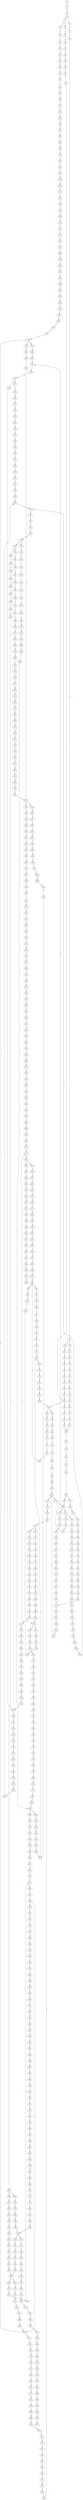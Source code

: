 strict digraph  {
	S0 -> S1 [ label = G ];
	S1 -> S2 [ label = T ];
	S2 -> S3 [ label = G ];
	S2 -> S4 [ label = C ];
	S3 -> S5 [ label = A ];
	S3 -> S6 [ label = C ];
	S4 -> S7 [ label = G ];
	S5 -> S8 [ label = C ];
	S6 -> S9 [ label = C ];
	S7 -> S10 [ label = C ];
	S8 -> S11 [ label = G ];
	S9 -> S12 [ label = G ];
	S10 -> S13 [ label = G ];
	S11 -> S14 [ label = T ];
	S12 -> S15 [ label = C ];
	S13 -> S16 [ label = C ];
	S13 -> S17 [ label = T ];
	S14 -> S18 [ label = G ];
	S15 -> S19 [ label = C ];
	S16 -> S20 [ label = A ];
	S17 -> S21 [ label = A ];
	S18 -> S22 [ label = G ];
	S19 -> S23 [ label = G ];
	S20 -> S24 [ label = G ];
	S21 -> S25 [ label = G ];
	S22 -> S26 [ label = G ];
	S23 -> S27 [ label = G ];
	S24 -> S28 [ label = C ];
	S25 -> S29 [ label = C ];
	S26 -> S30 [ label = T ];
	S27 -> S31 [ label = T ];
	S28 -> S32 [ label = C ];
	S29 -> S33 [ label = C ];
	S30 -> S34 [ label = A ];
	S31 -> S35 [ label = G ];
	S32 -> S36 [ label = G ];
	S33 -> S37 [ label = G ];
	S34 -> S38 [ label = C ];
	S35 -> S39 [ label = G ];
	S36 -> S40 [ label = G ];
	S37 -> S41 [ label = C ];
	S38 -> S42 [ label = T ];
	S39 -> S43 [ label = T ];
	S39 -> S44 [ label = A ];
	S40 -> S45 [ label = T ];
	S41 -> S46 [ label = T ];
	S42 -> S47 [ label = A ];
	S43 -> S48 [ label = G ];
	S43 -> S49 [ label = T ];
	S44 -> S50 [ label = A ];
	S45 -> S51 [ label = G ];
	S46 -> S52 [ label = G ];
	S47 -> S53 [ label = T ];
	S48 -> S54 [ label = G ];
	S49 -> S55 [ label = A ];
	S50 -> S56 [ label = G ];
	S51 -> S39 [ label = G ];
	S52 -> S57 [ label = G ];
	S53 -> S58 [ label = T ];
	S54 -> S59 [ label = A ];
	S55 -> S60 [ label = G ];
	S56 -> S61 [ label = A ];
	S57 -> S62 [ label = A ];
	S58 -> S63 [ label = G ];
	S59 -> S64 [ label = A ];
	S60 -> S65 [ label = A ];
	S61 -> S66 [ label = A ];
	S62 -> S67 [ label = A ];
	S63 -> S68 [ label = G ];
	S64 -> S69 [ label = C ];
	S65 -> S70 [ label = A ];
	S66 -> S71 [ label = C ];
	S67 -> S72 [ label = G ];
	S68 -> S73 [ label = A ];
	S69 -> S74 [ label = C ];
	S70 -> S75 [ label = G ];
	S71 -> S76 [ label = G ];
	S72 -> S77 [ label = A ];
	S73 -> S78 [ label = A ];
	S74 -> S79 [ label = T ];
	S75 -> S80 [ label = G ];
	S76 -> S81 [ label = G ];
	S77 -> S66 [ label = A ];
	S78 -> S82 [ label = C ];
	S79 -> S83 [ label = C ];
	S80 -> S84 [ label = G ];
	S81 -> S85 [ label = C ];
	S82 -> S86 [ label = G ];
	S83 -> S87 [ label = G ];
	S84 -> S88 [ label = G ];
	S85 -> S89 [ label = A ];
	S86 -> S90 [ label = G ];
	S87 -> S91 [ label = G ];
	S88 -> S92 [ label = T ];
	S88 -> S93 [ label = G ];
	S89 -> S94 [ label = C ];
	S90 -> S95 [ label = T ];
	S91 -> S96 [ label = C ];
	S92 -> S97 [ label = C ];
	S93 -> S98 [ label = T ];
	S94 -> S99 [ label = C ];
	S94 -> S100 [ label = T ];
	S95 -> S101 [ label = A ];
	S96 -> S102 [ label = A ];
	S97 -> S103 [ label = T ];
	S98 -> S104 [ label = C ];
	S99 -> S105 [ label = G ];
	S100 -> S106 [ label = G ];
	S101 -> S107 [ label = C ];
	S102 -> S108 [ label = C ];
	S103 -> S109 [ label = C ];
	S104 -> S110 [ label = C ];
	S105 -> S111 [ label = A ];
	S105 -> S112 [ label = G ];
	S106 -> S113 [ label = G ];
	S107 -> S114 [ label = G ];
	S108 -> S115 [ label = G ];
	S108 -> S116 [ label = C ];
	S109 -> S117 [ label = T ];
	S110 -> S118 [ label = G ];
	S111 -> S119 [ label = G ];
	S111 -> S120 [ label = A ];
	S112 -> S121 [ label = G ];
	S113 -> S122 [ label = G ];
	S114 -> S123 [ label = A ];
	S115 -> S124 [ label = C ];
	S116 -> S105 [ label = G ];
	S117 -> S125 [ label = C ];
	S118 -> S126 [ label = C ];
	S118 -> S127 [ label = T ];
	S119 -> S128 [ label = T ];
	S120 -> S129 [ label = T ];
	S121 -> S130 [ label = A ];
	S122 -> S131 [ label = A ];
	S123 -> S132 [ label = A ];
	S124 -> S133 [ label = G ];
	S125 -> S134 [ label = G ];
	S126 -> S135 [ label = C ];
	S127 -> S136 [ label = C ];
	S128 -> S137 [ label = C ];
	S129 -> S138 [ label = G ];
	S130 -> S139 [ label = A ];
	S131 -> S140 [ label = A ];
	S132 -> S141 [ label = G ];
	S133 -> S142 [ label = C ];
	S134 -> S143 [ label = T ];
	S135 -> S144 [ label = G ];
	S136 -> S145 [ label = G ];
	S137 -> S146 [ label = C ];
	S138 -> S147 [ label = T ];
	S139 -> S148 [ label = T ];
	S140 -> S149 [ label = C ];
	S141 -> S150 [ label = A ];
	S142 -> S151 [ label = G ];
	S143 -> S152 [ label = G ];
	S144 -> S153 [ label = G ];
	S145 -> S154 [ label = G ];
	S146 -> S155 [ label = A ];
	S147 -> S156 [ label = A ];
	S148 -> S157 [ label = T ];
	S149 -> S158 [ label = T ];
	S150 -> S159 [ label = A ];
	S151 -> S160 [ label = C ];
	S151 -> S161 [ label = G ];
	S152 -> S162 [ label = G ];
	S153 -> S163 [ label = A ];
	S154 -> S164 [ label = A ];
	S155 -> S165 [ label = G ];
	S156 -> S166 [ label = G ];
	S157 -> S167 [ label = G ];
	S158 -> S168 [ label = G ];
	S159 -> S169 [ label = G ];
	S160 -> S170 [ label = G ];
	S161 -> S171 [ label = C ];
	S162 -> S172 [ label = T ];
	S163 -> S173 [ label = A ];
	S164 -> S174 [ label = A ];
	S165 -> S175 [ label = T ];
	S165 -> S176 [ label = C ];
	S166 -> S177 [ label = T ];
	S167 -> S178 [ label = A ];
	S168 -> S179 [ label = G ];
	S169 -> S180 [ label = T ];
	S170 -> S181 [ label = T ];
	S171 -> S182 [ label = T ];
	S172 -> S183 [ label = A ];
	S173 -> S184 [ label = C ];
	S174 -> S185 [ label = C ];
	S175 -> S186 [ label = A ];
	S176 -> S187 [ label = T ];
	S177 -> S188 [ label = T ];
	S178 -> S189 [ label = A ];
	S179 -> S190 [ label = A ];
	S180 -> S191 [ label = G ];
	S181 -> S192 [ label = C ];
	S182 -> S193 [ label = G ];
	S183 -> S194 [ label = C ];
	S184 -> S195 [ label = T ];
	S185 -> S196 [ label = A ];
	S185 -> S197 [ label = T ];
	S186 -> S198 [ label = G ];
	S187 -> S199 [ label = T ];
	S188 -> S200 [ label = T ];
	S189 -> S201 [ label = C ];
	S190 -> S202 [ label = C ];
	S191 -> S203 [ label = T ];
	S192 -> S204 [ label = G ];
	S193 -> S205 [ label = G ];
	S194 -> S206 [ label = C ];
	S195 -> S207 [ label = G ];
	S196 -> S208 [ label = G ];
	S197 -> S209 [ label = A ];
	S198 -> S210 [ label = G ];
	S199 -> S211 [ label = C ];
	S200 -> S212 [ label = C ];
	S201 -> S213 [ label = C ];
	S202 -> S214 [ label = C ];
	S203 -> S215 [ label = C ];
	S204 -> S216 [ label = A ];
	S205 -> S217 [ label = A ];
	S206 -> S218 [ label = G ];
	S207 -> S219 [ label = C ];
	S208 -> S220 [ label = G ];
	S209 -> S221 [ label = C ];
	S210 -> S222 [ label = G ];
	S211 -> S223 [ label = A ];
	S212 -> S224 [ label = A ];
	S213 -> S225 [ label = C ];
	S214 -> S226 [ label = C ];
	S215 -> S227 [ label = C ];
	S216 -> S228 [ label = C ];
	S217 -> S229 [ label = A ];
	S218 -> S230 [ label = G ];
	S219 -> S231 [ label = A ];
	S220 -> S232 [ label = A ];
	S221 -> S233 [ label = A ];
	S222 -> S234 [ label = T ];
	S223 -> S235 [ label = C ];
	S224 -> S236 [ label = C ];
	S225 -> S237 [ label = G ];
	S226 -> S238 [ label = G ];
	S227 -> S239 [ label = T ];
	S228 -> S240 [ label = G ];
	S229 -> S241 [ label = T ];
	S230 -> S242 [ label = T ];
	S231 -> S243 [ label = A ];
	S232 -> S244 [ label = A ];
	S233 -> S245 [ label = A ];
	S234 -> S246 [ label = C ];
	S235 -> S247 [ label = G ];
	S236 -> S248 [ label = T ];
	S237 -> S249 [ label = T ];
	S238 -> S250 [ label = T ];
	S239 -> S251 [ label = G ];
	S240 -> S252 [ label = C ];
	S241 -> S253 [ label = G ];
	S242 -> S254 [ label = G ];
	S243 -> S255 [ label = C ];
	S244 -> S256 [ label = T ];
	S245 -> S257 [ label = C ];
	S246 -> S258 [ label = A ];
	S247 -> S259 [ label = C ];
	S248 -> S260 [ label = C ];
	S249 -> S261 [ label = C ];
	S250 -> S262 [ label = C ];
	S251 -> S263 [ label = G ];
	S252 -> S264 [ label = G ];
	S253 -> S265 [ label = G ];
	S254 -> S266 [ label = G ];
	S255 -> S267 [ label = C ];
	S256 -> S268 [ label = A ];
	S257 -> S269 [ label = G ];
	S258 -> S270 [ label = C ];
	S259 -> S271 [ label = C ];
	S260 -> S272 [ label = C ];
	S261 -> S273 [ label = T ];
	S262 -> S273 [ label = T ];
	S263 -> S274 [ label = C ];
	S264 -> S275 [ label = C ];
	S265 -> S276 [ label = G ];
	S266 -> S43 [ label = T ];
	S267 -> S277 [ label = A ];
	S268 -> S278 [ label = G ];
	S269 -> S279 [ label = A ];
	S270 -> S280 [ label = T ];
	S271 -> S281 [ label = C ];
	S272 -> S282 [ label = T ];
	S273 -> S283 [ label = C ];
	S274 -> S284 [ label = C ];
	S275 -> S285 [ label = C ];
	S276 -> S286 [ label = G ];
	S277 -> S287 [ label = G ];
	S278 -> S288 [ label = T ];
	S279 -> S289 [ label = A ];
	S280 -> S290 [ label = C ];
	S281 -> S291 [ label = T ];
	S282 -> S292 [ label = T ];
	S283 -> S293 [ label = G ];
	S284 -> S294 [ label = T ];
	S285 -> S295 [ label = T ];
	S286 -> S296 [ label = T ];
	S287 -> S297 [ label = A ];
	S288 -> S298 [ label = C ];
	S289 -> S299 [ label = A ];
	S290 -> S300 [ label = G ];
	S291 -> S301 [ label = T ];
	S292 -> S302 [ label = T ];
	S293 -> S303 [ label = G ];
	S294 -> S304 [ label = G ];
	S295 -> S305 [ label = C ];
	S296 -> S306 [ label = C ];
	S297 -> S307 [ label = A ];
	S298 -> S308 [ label = T ];
	S299 -> S309 [ label = A ];
	S300 -> S310 [ label = C ];
	S301 -> S311 [ label = C ];
	S302 -> S312 [ label = C ];
	S303 -> S313 [ label = C ];
	S304 -> S314 [ label = G ];
	S305 -> S315 [ label = G ];
	S306 -> S316 [ label = C ];
	S307 -> S317 [ label = C ];
	S308 -> S318 [ label = C ];
	S309 -> S319 [ label = C ];
	S310 -> S320 [ label = T ];
	S311 -> S321 [ label = A ];
	S312 -> S322 [ label = A ];
	S313 -> S323 [ label = A ];
	S314 -> S324 [ label = G ];
	S315 -> S325 [ label = G ];
	S316 -> S118 [ label = G ];
	S317 -> S326 [ label = A ];
	S318 -> S327 [ label = T ];
	S319 -> S328 [ label = A ];
	S320 -> S329 [ label = T ];
	S321 -> S330 [ label = T ];
	S322 -> S331 [ label = T ];
	S323 -> S108 [ label = C ];
	S324 -> S332 [ label = T ];
	S325 -> S333 [ label = G ];
	S326 -> S334 [ label = G ];
	S327 -> S335 [ label = C ];
	S328 -> S336 [ label = G ];
	S329 -> S337 [ label = C ];
	S330 -> S338 [ label = C ];
	S331 -> S339 [ label = C ];
	S332 -> S340 [ label = C ];
	S333 -> S341 [ label = C ];
	S334 -> S342 [ label = C ];
	S335 -> S343 [ label = T ];
	S336 -> S344 [ label = A ];
	S337 -> S345 [ label = A ];
	S338 -> S346 [ label = C ];
	S339 -> S347 [ label = C ];
	S340 -> S348 [ label = C ];
	S341 -> S349 [ label = T ];
	S342 -> S350 [ label = C ];
	S343 -> S351 [ label = G ];
	S344 -> S352 [ label = A ];
	S345 -> S353 [ label = T ];
	S346 -> S354 [ label = A ];
	S347 -> S354 [ label = A ];
	S348 -> S355 [ label = C ];
	S349 -> S356 [ label = C ];
	S350 -> S357 [ label = G ];
	S351 -> S358 [ label = A ];
	S352 -> S359 [ label = G ];
	S353 -> S360 [ label = C ];
	S354 -> S361 [ label = G ];
	S355 -> S362 [ label = G ];
	S356 -> S363 [ label = A ];
	S357 -> S364 [ label = T ];
	S358 -> S365 [ label = G ];
	S359 -> S366 [ label = G ];
	S360 -> S346 [ label = C ];
	S361 -> S367 [ label = A ];
	S362 -> S368 [ label = A ];
	S363 -> S369 [ label = C ];
	S364 -> S370 [ label = C ];
	S365 -> S371 [ label = T ];
	S366 -> S372 [ label = G ];
	S367 -> S373 [ label = A ];
	S368 -> S374 [ label = G ];
	S368 -> S375 [ label = A ];
	S369 -> S376 [ label = G ];
	S370 -> S377 [ label = C ];
	S371 -> S378 [ label = A ];
	S372 -> S88 [ label = G ];
	S373 -> S379 [ label = C ];
	S374 -> S380 [ label = T ];
	S375 -> S381 [ label = G ];
	S376 -> S382 [ label = T ];
	S377 -> S383 [ label = T ];
	S379 -> S384 [ label = C ];
	S380 -> S385 [ label = C ];
	S381 -> S386 [ label = T ];
	S382 -> S387 [ label = C ];
	S383 -> S388 [ label = C ];
	S384 -> S389 [ label = A ];
	S384 -> S390 [ label = G ];
	S385 -> S146 [ label = C ];
	S386 -> S391 [ label = C ];
	S387 -> S392 [ label = C ];
	S388 -> S393 [ label = T ];
	S389 -> S394 [ label = G ];
	S389 -> S395 [ label = C ];
	S390 -> S396 [ label = G ];
	S391 -> S397 [ label = G ];
	S392 -> S398 [ label = A ];
	S393 -> S399 [ label = T ];
	S393 -> S400 [ label = G ];
	S394 -> S401 [ label = A ];
	S395 -> S402 [ label = C ];
	S396 -> S403 [ label = A ];
	S397 -> S404 [ label = C ];
	S397 -> S405 [ label = A ];
	S398 -> S406 [ label = G ];
	S399 -> S407 [ label = C ];
	S400 -> S408 [ label = T ];
	S401 -> S409 [ label = C ];
	S402 -> S410 [ label = A ];
	S403 -> S411 [ label = C ];
	S404 -> S412 [ label = G ];
	S405 -> S413 [ label = G ];
	S406 -> S414 [ label = C ];
	S407 -> S415 [ label = T ];
	S408 -> S416 [ label = C ];
	S409 -> S417 [ label = T ];
	S410 -> S418 [ label = C ];
	S411 -> S419 [ label = G ];
	S412 -> S420 [ label = G ];
	S413 -> S421 [ label = G ];
	S414 -> S187 [ label = T ];
	S415 -> S422 [ label = C ];
	S416 -> S423 [ label = G ];
	S417 -> S424 [ label = C ];
	S418 -> S425 [ label = C ];
	S419 -> S426 [ label = C ];
	S420 -> S427 [ label = C ];
	S421 -> S428 [ label = T ];
	S422 -> S429 [ label = G ];
	S423 -> S430 [ label = T ];
	S424 -> S431 [ label = C ];
	S425 -> S432 [ label = C ];
	S426 -> S433 [ label = C ];
	S427 -> S434 [ label = T ];
	S428 -> S435 [ label = A ];
	S429 -> S436 [ label = G ];
	S430 -> S437 [ label = G ];
	S431 -> S438 [ label = C ];
	S432 -> S439 [ label = C ];
	S433 -> S440 [ label = C ];
	S434 -> S441 [ label = A ];
	S435 -> S442 [ label = T ];
	S436 -> S443 [ label = A ];
	S437 -> S444 [ label = G ];
	S438 -> S445 [ label = A ];
	S439 -> S446 [ label = T ];
	S440 -> S447 [ label = A ];
	S441 -> S448 [ label = T ];
	S442 -> S449 [ label = A ];
	S443 -> S450 [ label = G ];
	S444 -> S451 [ label = T ];
	S445 -> S452 [ label = T ];
	S446 -> S453 [ label = T ];
	S447 -> S454 [ label = T ];
	S448 -> S455 [ label = A ];
	S449 -> S456 [ label = A ];
	S450 -> S457 [ label = A ];
	S451 -> S183 [ label = A ];
	S452 -> S458 [ label = C ];
	S453 -> S459 [ label = C ];
	S454 -> S460 [ label = C ];
	S455 -> S461 [ label = G ];
	S456 -> S462 [ label = G ];
	S457 -> S463 [ label = G ];
	S458 -> S464 [ label = T ];
	S459 -> S465 [ label = C ];
	S459 -> S466 [ label = G ];
	S460 -> S467 [ label = G ];
	S461 -> S468 [ label = T ];
	S462 -> S469 [ label = T ];
	S463 -> S470 [ label = G ];
	S464 -> S471 [ label = G ];
	S465 -> S472 [ label = T ];
	S466 -> S473 [ label = A ];
	S467 -> S474 [ label = T ];
	S468 -> S475 [ label = A ];
	S469 -> S476 [ label = C ];
	S470 -> S477 [ label = T ];
	S471 -> S478 [ label = C ];
	S472 -> S479 [ label = G ];
	S473 -> S480 [ label = T ];
	S474 -> S481 [ label = C ];
	S475 -> S482 [ label = G ];
	S476 -> S483 [ label = G ];
	S477 -> S484 [ label = C ];
	S478 -> S485 [ label = C ];
	S479 -> S486 [ label = T ];
	S480 -> S487 [ label = C ];
	S481 -> S488 [ label = C ];
	S482 -> S489 [ label = C ];
	S483 -> S490 [ label = T ];
	S484 -> S491 [ label = C ];
	S485 -> S492 [ label = A ];
	S486 -> S493 [ label = C ];
	S487 -> S494 [ label = G ];
	S488 -> S495 [ label = T ];
	S489 -> S496 [ label = C ];
	S490 -> S497 [ label = G ];
	S491 -> S498 [ label = C ];
	S492 -> S499 [ label = G ];
	S493 -> S500 [ label = C ];
	S494 -> S501 [ label = T ];
	S495 -> S502 [ label = C ];
	S496 -> S503 [ label = G ];
	S497 -> S504 [ label = G ];
	S498 -> S505 [ label = A ];
	S498 -> S506 [ label = G ];
	S499 -> S507 [ label = T ];
	S500 -> S508 [ label = T ];
	S501 -> S509 [ label = T ];
	S502 -> S393 [ label = T ];
	S503 -> S510 [ label = A ];
	S504 -> S451 [ label = T ];
	S505 -> S511 [ label = G ];
	S506 -> S512 [ label = G ];
	S506 -> S368 [ label = A ];
	S507 -> S513 [ label = C ];
	S508 -> S514 [ label = A ];
	S508 -> S515 [ label = T ];
	S509 -> S516 [ label = T ];
	S510 -> S517 [ label = A ];
	S511 -> S518 [ label = A ];
	S512 -> S519 [ label = A ];
	S513 -> S520 [ label = G ];
	S514 -> S521 [ label = C ];
	S515 -> S522 [ label = G ];
	S516 -> S523 [ label = G ];
	S517 -> S524 [ label = A ];
	S518 -> S525 [ label = G ];
	S519 -> S526 [ label = G ];
	S520 -> S527 [ label = T ];
	S521 -> S528 [ label = T ];
	S522 -> S529 [ label = T ];
	S523 -> S530 [ label = T ];
	S524 -> S531 [ label = C ];
	S525 -> S532 [ label = C ];
	S526 -> S533 [ label = G ];
	S527 -> S534 [ label = A ];
	S528 -> S535 [ label = A ];
	S529 -> S536 [ label = A ];
	S530 -> S537 [ label = A ];
	S531 -> S538 [ label = C ];
	S532 -> S539 [ label = C ];
	S533 -> S540 [ label = C ];
	S534 -> S541 [ label = A ];
	S535 -> S542 [ label = C ];
	S536 -> S543 [ label = G ];
	S537 -> S544 [ label = G ];
	S538 -> S545 [ label = C ];
	S539 -> S546 [ label = A ];
	S540 -> S547 [ label = G ];
	S541 -> S548 [ label = G ];
	S542 -> S549 [ label = C ];
	S543 -> S550 [ label = G ];
	S544 -> S551 [ label = G ];
	S545 -> S552 [ label = C ];
	S546 -> S553 [ label = C ];
	S547 -> S554 [ label = T ];
	S548 -> S555 [ label = A ];
	S549 -> S556 [ label = A ];
	S550 -> S557 [ label = A ];
	S551 -> S557 [ label = A ];
	S552 -> S558 [ label = G ];
	S553 -> S559 [ label = G ];
	S554 -> S560 [ label = G ];
	S555 -> S561 [ label = C ];
	S556 -> S562 [ label = G ];
	S557 -> S563 [ label = G ];
	S557 -> S564 [ label = A ];
	S558 -> S565 [ label = A ];
	S559 -> S566 [ label = G ];
	S560 -> S567 [ label = G ];
	S561 -> S568 [ label = G ];
	S562 -> S569 [ label = G ];
	S563 -> S570 [ label = A ];
	S564 -> S571 [ label = A ];
	S565 -> S572 [ label = C ];
	S566 -> S573 [ label = T ];
	S567 -> S574 [ label = T ];
	S568 -> S575 [ label = G ];
	S569 -> S576 [ label = A ];
	S570 -> S577 [ label = G ];
	S571 -> S578 [ label = G ];
	S572 -> S579 [ label = T ];
	S573 -> S580 [ label = T ];
	S574 -> S581 [ label = A ];
	S575 -> S582 [ label = C ];
	S576 -> S583 [ label = G ];
	S577 -> S584 [ label = G ];
	S578 -> S585 [ label = G ];
	S579 -> S586 [ label = A ];
	S580 -> S587 [ label = A ];
	S581 -> S588 [ label = T ];
	S582 -> S589 [ label = T ];
	S583 -> S590 [ label = A ];
	S584 -> S477 [ label = T ];
	S585 -> S591 [ label = T ];
	S586 -> S592 [ label = G ];
	S587 -> S593 [ label = C ];
	S588 -> S594 [ label = G ];
	S589 -> S595 [ label = C ];
	S590 -> S596 [ label = G ];
	S591 -> S597 [ label = C ];
	S592 -> S598 [ label = A ];
	S593 -> S599 [ label = T ];
	S594 -> S600 [ label = A ];
	S595 -> S601 [ label = T ];
	S596 -> S602 [ label = T ];
	S597 -> S603 [ label = C ];
	S598 -> S604 [ label = A ];
	S599 -> S605 [ label = G ];
	S600 -> S606 [ label = G ];
	S601 -> S607 [ label = C ];
	S602 -> S608 [ label = C ];
	S603 -> S609 [ label = C ];
	S604 -> S610 [ label = T ];
	S605 -> S611 [ label = C ];
	S606 -> S612 [ label = C ];
	S607 -> S613 [ label = G ];
	S608 -> S614 [ label = A ];
	S609 -> S506 [ label = G ];
	S610 -> S615 [ label = C ];
	S611 -> S616 [ label = A ];
	S612 -> S617 [ label = G ];
	S613 -> S618 [ label = A ];
	S614 -> S619 [ label = G ];
	S615 -> S620 [ label = G ];
	S616 -> S621 [ label = G ];
	S617 -> S622 [ label = G ];
	S618 -> S623 [ label = A ];
	S619 -> S624 [ label = G ];
	S620 -> S625 [ label = G ];
	S621 -> S626 [ label = A ];
	S622 -> S627 [ label = T ];
	S623 -> S628 [ label = G ];
	S624 -> S629 [ label = A ];
	S625 -> S630 [ label = G ];
	S626 -> S631 [ label = C ];
	S627 -> S632 [ label = C ];
	S628 -> S633 [ label = T ];
	S629 -> S634 [ label = C ];
	S630 -> S635 [ label = T ];
	S631 -> S636 [ label = G ];
	S632 -> S637 [ label = G ];
	S633 -> S638 [ label = C ];
	S634 -> S639 [ label = C ];
	S635 -> S640 [ label = A ];
	S636 -> S641 [ label = G ];
	S637 -> S642 [ label = C ];
	S638 -> S397 [ label = G ];
	S639 -> S643 [ label = A ];
	S640 -> S644 [ label = T ];
	S641 -> S645 [ label = A ];
	S642 -> S646 [ label = A ];
	S643 -> S647 [ label = G ];
	S644 -> S648 [ label = C ];
	S645 -> S649 [ label = C ];
	S646 -> S650 [ label = C ];
	S647 -> S651 [ label = T ];
	S648 -> S652 [ label = C ];
	S649 -> S653 [ label = A ];
	S650 -> S654 [ label = G ];
	S651 -> S655 [ label = C ];
	S652 -> S656 [ label = C ];
	S653 -> S657 [ label = C ];
	S654 -> S658 [ label = C ];
	S655 -> S659 [ label = T ];
	S656 -> S660 [ label = G ];
	S657 -> S661 [ label = A ];
	S658 -> S662 [ label = G ];
	S659 -> S663 [ label = C ];
	S660 -> S664 [ label = A ];
	S661 -> S665 [ label = C ];
	S662 -> S142 [ label = C ];
	S663 -> S666 [ label = T ];
	S664 -> S667 [ label = A ];
	S665 -> S668 [ label = C ];
	S666 -> S669 [ label = G ];
	S667 -> S670 [ label = A ];
	S668 -> S671 [ label = T ];
	S669 -> S672 [ label = T ];
	S670 -> S673 [ label = G ];
	S671 -> S674 [ label = C ];
	S672 -> S675 [ label = A ];
	S673 -> S676 [ label = T ];
	S674 -> S677 [ label = T ];
	S676 -> S678 [ label = G ];
	S677 -> S679 [ label = A ];
	S678 -> S680 [ label = T ];
	S679 -> S681 [ label = G ];
	S680 -> S682 [ label = C ];
	S681 -> S683 [ label = A ];
	S682 -> S684 [ label = G ];
	S683 -> S685 [ label = A ];
	S684 -> S686 [ label = T ];
	S685 -> S687 [ label = C ];
	S686 -> S688 [ label = C ];
	S687 -> S689 [ label = G ];
	S688 -> S690 [ label = G ];
	S689 -> S691 [ label = A ];
	S690 -> S692 [ label = G ];
	S691 -> S693 [ label = G ];
	S692 -> S694 [ label = A ];
	S693 -> S695 [ label = G ];
	S694 -> S174 [ label = A ];
	S695 -> S696 [ label = T ];
	S696 -> S697 [ label = G ];
	S697 -> S698 [ label = T ];
	S698 -> S699 [ label = C ];
	S699 -> S700 [ label = C ];
	S700 -> S701 [ label = C ];
	S701 -> S702 [ label = T ];
	S702 -> S703 [ label = G ];
	S703 -> S704 [ label = T ];
	S704 -> S705 [ label = C ];
	S705 -> S706 [ label = C ];
	S706 -> S508 [ label = T ];
}
